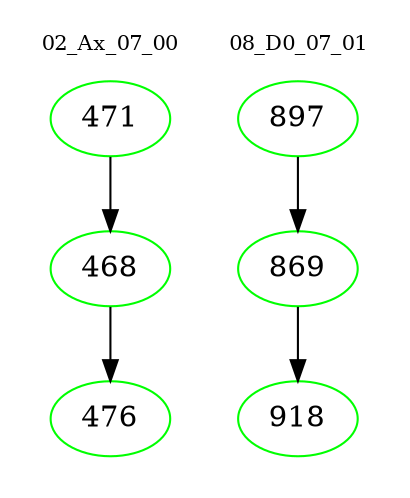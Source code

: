 digraph{
subgraph cluster_0 {
color = white
label = "02_Ax_07_00";
fontsize=10;
T0_471 [label="471", color="green"]
T0_471 -> T0_468 [color="black"]
T0_468 [label="468", color="green"]
T0_468 -> T0_476 [color="black"]
T0_476 [label="476", color="green"]
}
subgraph cluster_1 {
color = white
label = "08_D0_07_01";
fontsize=10;
T1_897 [label="897", color="green"]
T1_897 -> T1_869 [color="black"]
T1_869 [label="869", color="green"]
T1_869 -> T1_918 [color="black"]
T1_918 [label="918", color="green"]
}
}
